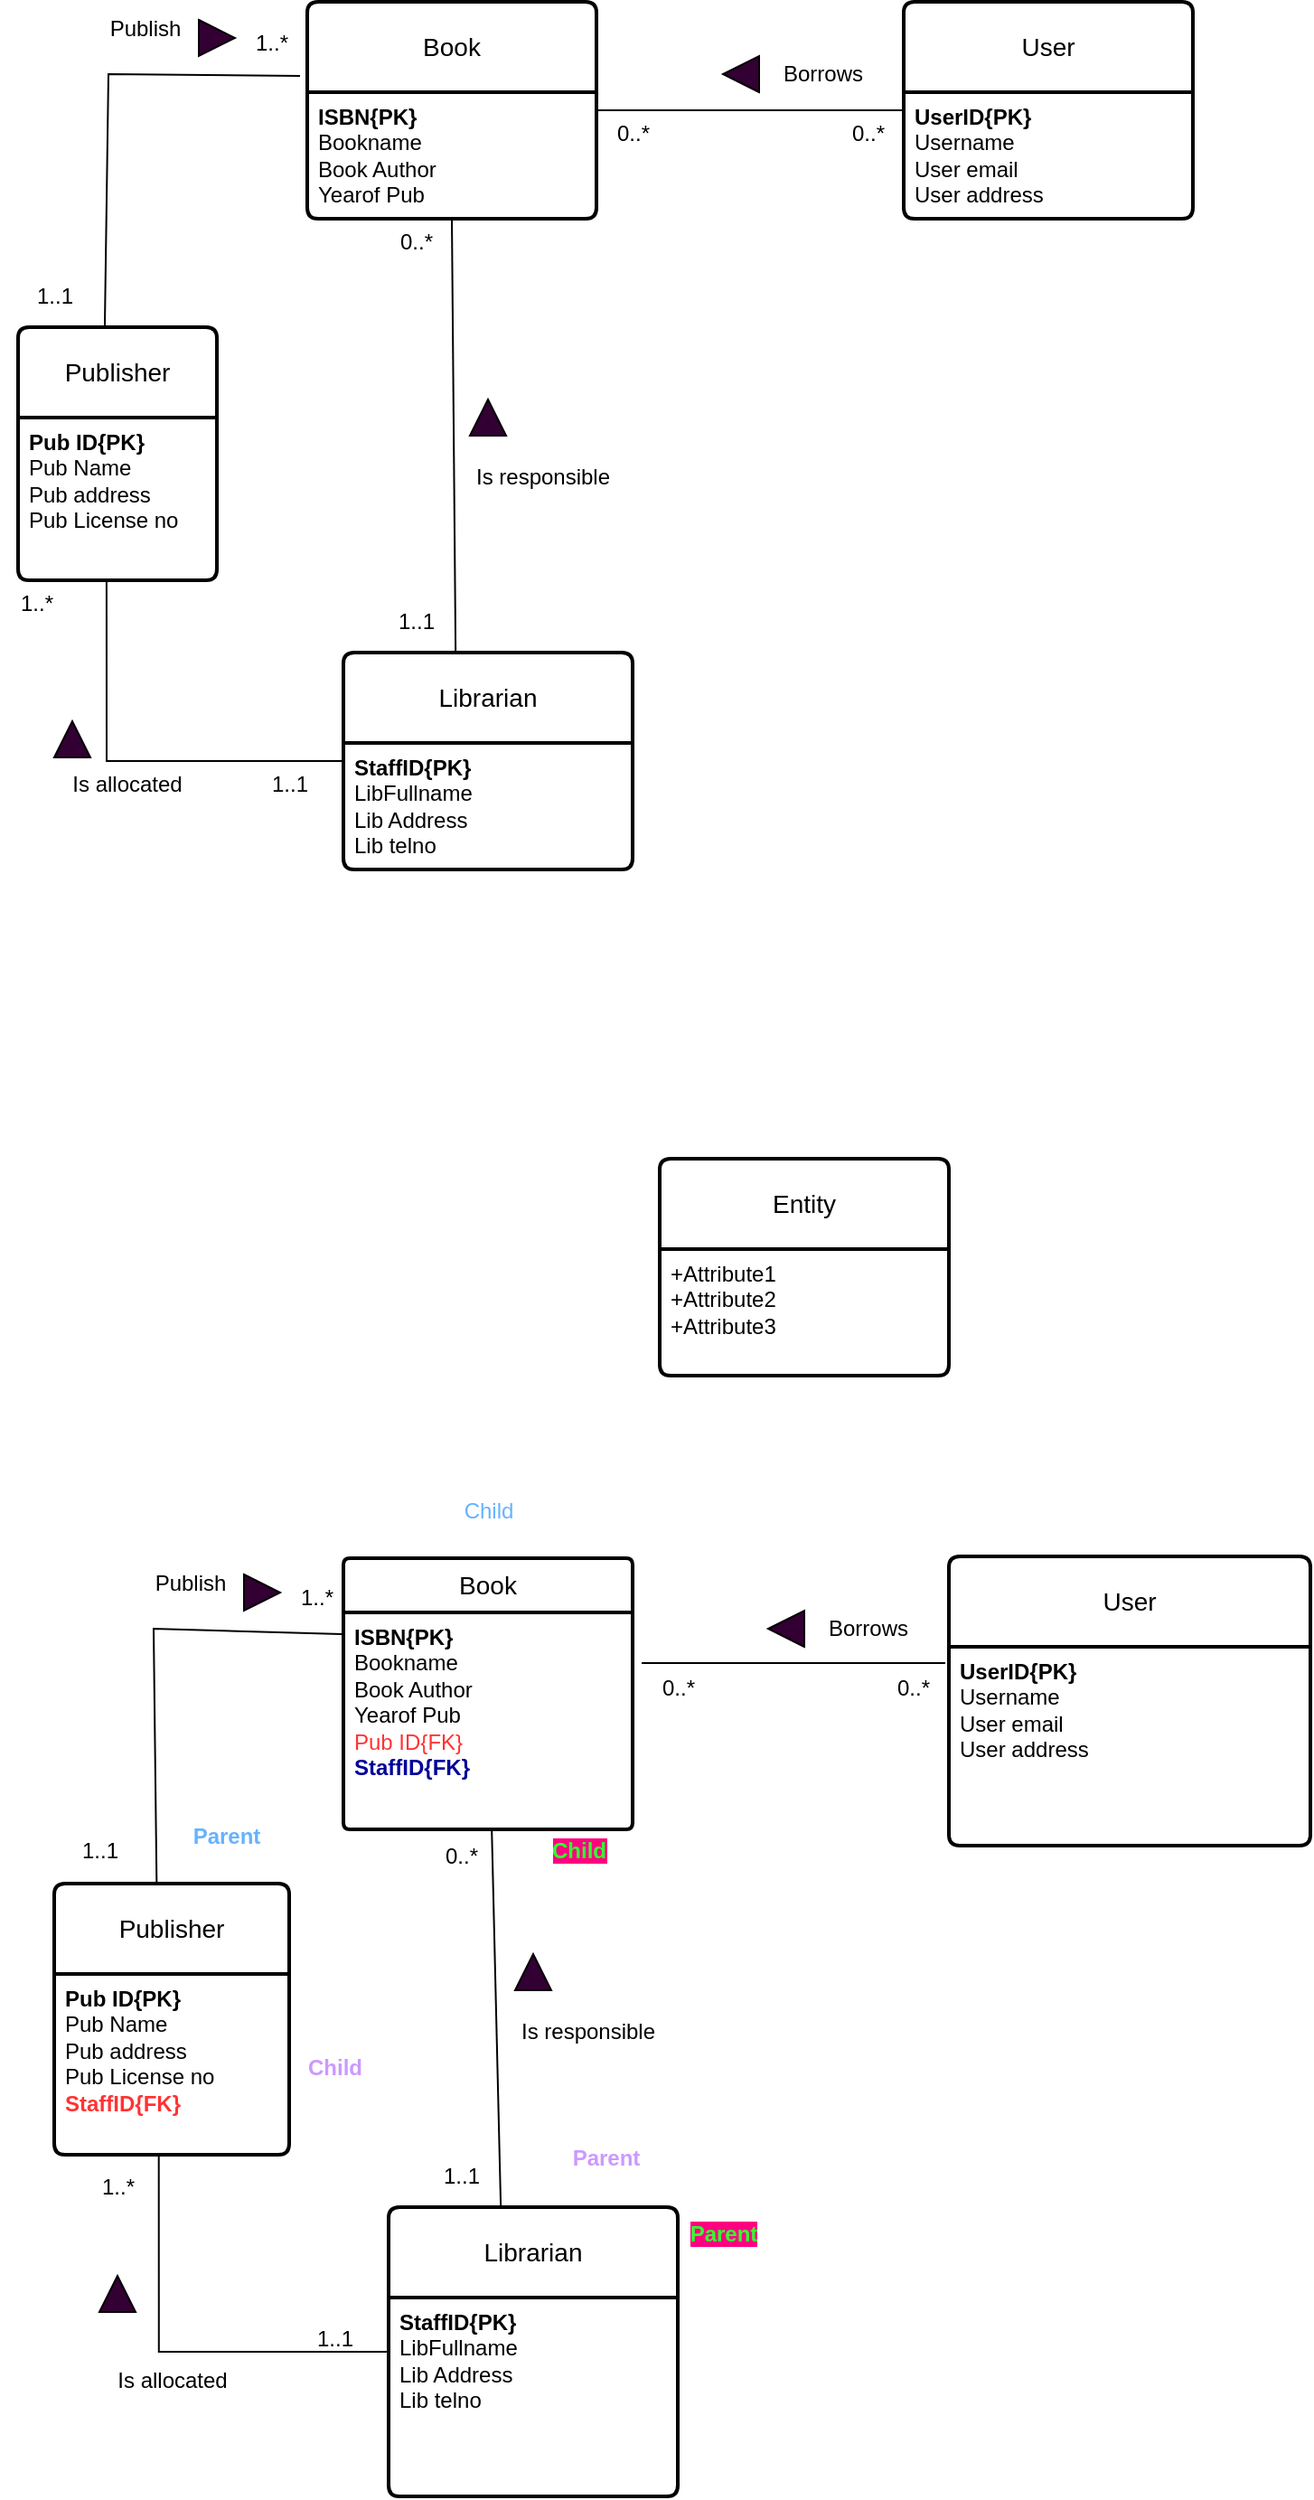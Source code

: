<mxfile version="22.1.0" type="github">
  <diagram name="Page-1" id="6mNYl5aLtAXrVdr73i4R">
    <mxGraphModel dx="1434" dy="790" grid="1" gridSize="10" guides="1" tooltips="1" connect="1" arrows="1" fold="1" page="1" pageScale="1" pageWidth="850" pageHeight="1100" math="0" shadow="0">
      <root>
        <mxCell id="0" />
        <mxCell id="1" parent="0" />
        <mxCell id="qyHEatYL2sMcPmLjVxqT-1" value="Book" style="swimlane;childLayout=stackLayout;horizontal=1;startSize=50;horizontalStack=0;rounded=1;fontSize=14;fontStyle=0;strokeWidth=2;resizeParent=0;resizeLast=1;shadow=0;dashed=0;align=center;arcSize=4;whiteSpace=wrap;html=1;" vertex="1" parent="1">
          <mxGeometry x="230" y="400" width="160" height="120" as="geometry" />
        </mxCell>
        <mxCell id="qyHEatYL2sMcPmLjVxqT-2" value="&lt;b&gt;ISBN{PK}&lt;br&gt;&lt;/b&gt;Bookname&lt;br&gt;Book Author&lt;br&gt;Yearof Pub" style="align=left;strokeColor=none;fillColor=none;spacingLeft=4;fontSize=12;verticalAlign=top;resizable=0;rotatable=0;part=1;html=1;" vertex="1" parent="qyHEatYL2sMcPmLjVxqT-1">
          <mxGeometry y="50" width="160" height="70" as="geometry" />
        </mxCell>
        <mxCell id="qyHEatYL2sMcPmLjVxqT-9" value="" style="swimlane;childLayout=stackLayout;horizontal=1;startSize=50;horizontalStack=0;rounded=1;fontSize=14;fontStyle=0;strokeWidth=2;resizeParent=0;resizeLast=1;shadow=0;dashed=0;align=center;arcSize=4;whiteSpace=wrap;html=1;" vertex="1" parent="qyHEatYL2sMcPmLjVxqT-1">
          <mxGeometry y="120" width="160" as="geometry" />
        </mxCell>
        <mxCell id="qyHEatYL2sMcPmLjVxqT-3" value="User" style="swimlane;childLayout=stackLayout;horizontal=1;startSize=50;horizontalStack=0;rounded=1;fontSize=14;fontStyle=0;strokeWidth=2;resizeParent=0;resizeLast=1;shadow=0;dashed=0;align=center;arcSize=4;whiteSpace=wrap;html=1;" vertex="1" parent="1">
          <mxGeometry x="560" y="400" width="160" height="120" as="geometry" />
        </mxCell>
        <mxCell id="qyHEatYL2sMcPmLjVxqT-4" value="&lt;b&gt;UserID{PK}&lt;br&gt;&lt;/b&gt;Username&lt;br&gt;User email&lt;br&gt;User address" style="align=left;strokeColor=none;fillColor=none;spacingLeft=4;fontSize=12;verticalAlign=top;resizable=0;rotatable=0;part=1;html=1;" vertex="1" parent="qyHEatYL2sMcPmLjVxqT-3">
          <mxGeometry y="50" width="160" height="70" as="geometry" />
        </mxCell>
        <mxCell id="qyHEatYL2sMcPmLjVxqT-5" value="Publisher" style="swimlane;childLayout=stackLayout;horizontal=1;startSize=50;horizontalStack=0;rounded=1;fontSize=14;fontStyle=0;strokeWidth=2;resizeParent=0;resizeLast=1;shadow=0;dashed=0;align=center;arcSize=4;whiteSpace=wrap;html=1;" vertex="1" parent="1">
          <mxGeometry x="70" y="580" width="110" height="140" as="geometry" />
        </mxCell>
        <mxCell id="qyHEatYL2sMcPmLjVxqT-6" value="&lt;b&gt;Pub ID{PK}&lt;br&gt;&lt;/b&gt;Pub Name&lt;br&gt;Pub address&lt;br&gt;Pub License no" style="align=left;strokeColor=none;fillColor=none;spacingLeft=4;fontSize=12;verticalAlign=top;resizable=0;rotatable=0;part=1;html=1;" vertex="1" parent="qyHEatYL2sMcPmLjVxqT-5">
          <mxGeometry y="50" width="110" height="90" as="geometry" />
        </mxCell>
        <mxCell id="qyHEatYL2sMcPmLjVxqT-7" value="Librarian" style="swimlane;childLayout=stackLayout;horizontal=1;startSize=50;horizontalStack=0;rounded=1;fontSize=14;fontStyle=0;strokeWidth=2;resizeParent=0;resizeLast=1;shadow=0;dashed=0;align=center;arcSize=4;whiteSpace=wrap;html=1;" vertex="1" parent="1">
          <mxGeometry x="250" y="760" width="160" height="120" as="geometry" />
        </mxCell>
        <mxCell id="qyHEatYL2sMcPmLjVxqT-8" value="&lt;b&gt;StaffID{PK}&lt;/b&gt;&lt;br&gt;LibFullname&lt;br&gt;Lib Address&lt;br&gt;Lib telno" style="align=left;strokeColor=none;fillColor=none;spacingLeft=4;fontSize=12;verticalAlign=top;resizable=0;rotatable=0;part=1;html=1;" vertex="1" parent="qyHEatYL2sMcPmLjVxqT-7">
          <mxGeometry y="50" width="160" height="70" as="geometry" />
        </mxCell>
        <mxCell id="qyHEatYL2sMcPmLjVxqT-11" value="" style="endArrow=none;html=1;rounded=0;entryX=0;entryY=0.5;entryDx=0;entryDy=0;" edge="1" parent="1" target="qyHEatYL2sMcPmLjVxqT-3">
          <mxGeometry width="50" height="50" relative="1" as="geometry">
            <mxPoint x="390" y="460" as="sourcePoint" />
            <mxPoint x="370" y="410" as="targetPoint" />
          </mxGeometry>
        </mxCell>
        <mxCell id="qyHEatYL2sMcPmLjVxqT-12" value="" style="endArrow=none;html=1;rounded=0;entryX=0.388;entryY=0;entryDx=0;entryDy=0;exitX=0.5;exitY=1;exitDx=0;exitDy=0;entryPerimeter=0;" edge="1" parent="1" source="qyHEatYL2sMcPmLjVxqT-2" target="qyHEatYL2sMcPmLjVxqT-7">
          <mxGeometry width="50" height="50" relative="1" as="geometry">
            <mxPoint x="160" y="560" as="sourcePoint" />
            <mxPoint x="320" y="560" as="targetPoint" />
          </mxGeometry>
        </mxCell>
        <mxCell id="qyHEatYL2sMcPmLjVxqT-14" style="edgeStyle=orthogonalEdgeStyle;rounded=0;orthogonalLoop=1;jettySize=auto;html=1;entryX=0.445;entryY=1;entryDx=0;entryDy=0;entryPerimeter=0;endArrow=none;endFill=0;" edge="1" parent="1" source="qyHEatYL2sMcPmLjVxqT-7" target="qyHEatYL2sMcPmLjVxqT-6">
          <mxGeometry relative="1" as="geometry" />
        </mxCell>
        <mxCell id="qyHEatYL2sMcPmLjVxqT-19" value="" style="endArrow=none;html=1;rounded=0;entryX=-0.025;entryY=0.342;entryDx=0;entryDy=0;entryPerimeter=0;exitX=0.436;exitY=0.007;exitDx=0;exitDy=0;exitPerimeter=0;" edge="1" parent="1" source="qyHEatYL2sMcPmLjVxqT-5" target="qyHEatYL2sMcPmLjVxqT-1">
          <mxGeometry width="50" height="50" relative="1" as="geometry">
            <mxPoint x="120" y="570" as="sourcePoint" />
            <mxPoint x="230" y="435" as="targetPoint" />
            <Array as="points">
              <mxPoint x="120" y="440" />
            </Array>
          </mxGeometry>
        </mxCell>
        <mxCell id="qyHEatYL2sMcPmLjVxqT-20" value="" style="triangle;whiteSpace=wrap;html=1;strokeColor=#000000;fillColor=#330033;rotation=-90;" vertex="1" parent="1">
          <mxGeometry x="320" y="620" width="20" height="20" as="geometry" />
        </mxCell>
        <mxCell id="qyHEatYL2sMcPmLjVxqT-21" value="" style="triangle;whiteSpace=wrap;html=1;strokeColor=#000000;fillColor=#330033;" vertex="1" parent="1">
          <mxGeometry x="170" y="410" width="20" height="20" as="geometry" />
        </mxCell>
        <mxCell id="qyHEatYL2sMcPmLjVxqT-23" value="" style="triangle;whiteSpace=wrap;html=1;strokeColor=#000000;fillColor=#330033;rotation=-90;" vertex="1" parent="1">
          <mxGeometry x="90" y="798" width="20" height="20" as="geometry" />
        </mxCell>
        <mxCell id="qyHEatYL2sMcPmLjVxqT-24" value="" style="triangle;whiteSpace=wrap;html=1;strokeColor=#000000;fillColor=#330033;rotation=-180;" vertex="1" parent="1">
          <mxGeometry x="460" y="430" width="20" height="20" as="geometry" />
        </mxCell>
        <mxCell id="qyHEatYL2sMcPmLjVxqT-25" value="Publish" style="text;html=1;align=center;verticalAlign=middle;resizable=0;points=[];autosize=1;strokeColor=none;fillColor=none;" vertex="1" parent="1">
          <mxGeometry x="110" y="400" width="60" height="30" as="geometry" />
        </mxCell>
        <mxCell id="qyHEatYL2sMcPmLjVxqT-26" value="Borrows" style="text;html=1;align=center;verticalAlign=middle;resizable=0;points=[];autosize=1;strokeColor=none;fillColor=none;" vertex="1" parent="1">
          <mxGeometry x="480" y="425" width="70" height="30" as="geometry" />
        </mxCell>
        <mxCell id="qyHEatYL2sMcPmLjVxqT-27" value="Is responsible" style="text;html=1;align=center;verticalAlign=middle;resizable=0;points=[];autosize=1;strokeColor=none;fillColor=none;" vertex="1" parent="1">
          <mxGeometry x="310" y="648" width="100" height="30" as="geometry" />
        </mxCell>
        <mxCell id="qyHEatYL2sMcPmLjVxqT-28" value="Is allocated" style="text;html=1;align=center;verticalAlign=middle;resizable=0;points=[];autosize=1;strokeColor=none;fillColor=none;" vertex="1" parent="1">
          <mxGeometry x="90" y="818" width="80" height="30" as="geometry" />
        </mxCell>
        <mxCell id="qyHEatYL2sMcPmLjVxqT-30" value="1..*" style="text;html=1;align=center;verticalAlign=middle;resizable=0;points=[];autosize=1;strokeColor=none;fillColor=none;" vertex="1" parent="1">
          <mxGeometry x="190" y="408" width="40" height="30" as="geometry" />
        </mxCell>
        <mxCell id="qyHEatYL2sMcPmLjVxqT-31" value="1..1" style="text;html=1;align=center;verticalAlign=middle;resizable=0;points=[];autosize=1;strokeColor=none;fillColor=none;" vertex="1" parent="1">
          <mxGeometry x="70" y="548" width="40" height="30" as="geometry" />
        </mxCell>
        <mxCell id="qyHEatYL2sMcPmLjVxqT-32" value="1..*" style="text;html=1;align=center;verticalAlign=middle;resizable=0;points=[];autosize=1;strokeColor=none;fillColor=none;" vertex="1" parent="1">
          <mxGeometry x="60" y="718" width="40" height="30" as="geometry" />
        </mxCell>
        <mxCell id="qyHEatYL2sMcPmLjVxqT-33" value="1..1" style="text;html=1;align=center;verticalAlign=middle;resizable=0;points=[];autosize=1;strokeColor=none;fillColor=none;" vertex="1" parent="1">
          <mxGeometry x="200" y="818" width="40" height="30" as="geometry" />
        </mxCell>
        <mxCell id="qyHEatYL2sMcPmLjVxqT-34" value="1..1" style="text;html=1;align=center;verticalAlign=middle;resizable=0;points=[];autosize=1;strokeColor=none;fillColor=none;" vertex="1" parent="1">
          <mxGeometry x="270" y="728" width="40" height="30" as="geometry" />
        </mxCell>
        <mxCell id="qyHEatYL2sMcPmLjVxqT-35" value="0..*" style="text;html=1;align=center;verticalAlign=middle;resizable=0;points=[];autosize=1;strokeColor=none;fillColor=none;" vertex="1" parent="1">
          <mxGeometry x="270" y="518" width="40" height="30" as="geometry" />
        </mxCell>
        <mxCell id="qyHEatYL2sMcPmLjVxqT-36" value="0..*" style="text;html=1;align=center;verticalAlign=middle;resizable=0;points=[];autosize=1;strokeColor=none;fillColor=none;" vertex="1" parent="1">
          <mxGeometry x="390" y="458" width="40" height="30" as="geometry" />
        </mxCell>
        <mxCell id="qyHEatYL2sMcPmLjVxqT-37" value="0..*" style="text;html=1;align=center;verticalAlign=middle;resizable=0;points=[];autosize=1;strokeColor=none;fillColor=none;" vertex="1" parent="1">
          <mxGeometry x="520" y="458" width="40" height="30" as="geometry" />
        </mxCell>
        <mxCell id="qyHEatYL2sMcPmLjVxqT-81" value="Book" style="swimlane;childLayout=stackLayout;horizontal=1;startSize=30;horizontalStack=0;rounded=1;fontSize=14;fontStyle=0;strokeWidth=2;resizeParent=0;resizeLast=1;shadow=0;dashed=0;align=center;arcSize=4;whiteSpace=wrap;html=1;" vertex="1" parent="1">
          <mxGeometry x="250" y="1261" width="160" height="150" as="geometry" />
        </mxCell>
        <mxCell id="qyHEatYL2sMcPmLjVxqT-82" value="&lt;b&gt;ISBN{PK}&lt;br&gt;&lt;/b&gt;Bookname&lt;br&gt;Book Author&lt;br&gt;Yearof Pub&lt;br&gt;&lt;font color=&quot;#ff3333&quot;&gt;Pub ID{FK}&lt;br&gt;&lt;/font&gt;&lt;font color=&quot;#000099&quot;&gt;&lt;b&gt;StaffID{FK}&lt;/b&gt;&lt;/font&gt;&lt;font color=&quot;#ff3333&quot;&gt;&lt;br&gt;&lt;/font&gt;" style="align=left;strokeColor=none;fillColor=none;spacingLeft=4;fontSize=12;verticalAlign=top;resizable=0;rotatable=0;part=1;html=1;" vertex="1" parent="qyHEatYL2sMcPmLjVxqT-81">
          <mxGeometry y="30" width="160" height="120" as="geometry" />
        </mxCell>
        <mxCell id="qyHEatYL2sMcPmLjVxqT-84" value="User" style="swimlane;childLayout=stackLayout;horizontal=1;startSize=50;horizontalStack=0;rounded=1;fontSize=14;fontStyle=0;strokeWidth=2;resizeParent=0;resizeLast=1;shadow=0;dashed=0;align=center;arcSize=4;whiteSpace=wrap;html=1;" vertex="1" parent="1">
          <mxGeometry x="585" y="1260" width="200" height="160" as="geometry" />
        </mxCell>
        <mxCell id="qyHEatYL2sMcPmLjVxqT-85" value="&lt;b&gt;UserID{PK}&lt;br&gt;&lt;/b&gt;Username&lt;br&gt;User email&lt;br&gt;User address" style="align=left;strokeColor=none;fillColor=none;spacingLeft=4;fontSize=12;verticalAlign=top;resizable=0;rotatable=0;part=1;html=1;" vertex="1" parent="qyHEatYL2sMcPmLjVxqT-84">
          <mxGeometry y="50" width="200" height="110" as="geometry" />
        </mxCell>
        <mxCell id="qyHEatYL2sMcPmLjVxqT-86" value="Publisher" style="swimlane;childLayout=stackLayout;horizontal=1;startSize=50;horizontalStack=0;rounded=1;fontSize=14;fontStyle=0;strokeWidth=2;resizeParent=0;resizeLast=1;shadow=0;dashed=0;align=center;arcSize=4;whiteSpace=wrap;html=1;" vertex="1" parent="1">
          <mxGeometry x="90" y="1441" width="130" height="150" as="geometry" />
        </mxCell>
        <mxCell id="qyHEatYL2sMcPmLjVxqT-87" value="&lt;b&gt;Pub ID{PK}&lt;br&gt;&lt;/b&gt;Pub Name&lt;br&gt;Pub address&lt;br&gt;Pub License no&lt;br&gt;&lt;b&gt;&lt;font color=&quot;#ff3333&quot;&gt;StaffID{FK}&lt;/font&gt;&lt;/b&gt;" style="align=left;strokeColor=none;fillColor=none;spacingLeft=4;fontSize=12;verticalAlign=top;resizable=0;rotatable=0;part=1;html=1;" vertex="1" parent="qyHEatYL2sMcPmLjVxqT-86">
          <mxGeometry y="50" width="130" height="100" as="geometry" />
        </mxCell>
        <mxCell id="qyHEatYL2sMcPmLjVxqT-88" value="Librarian" style="swimlane;childLayout=stackLayout;horizontal=1;startSize=50;horizontalStack=0;rounded=1;fontSize=14;fontStyle=0;strokeWidth=2;resizeParent=0;resizeLast=1;shadow=0;dashed=0;align=center;arcSize=4;whiteSpace=wrap;html=1;" vertex="1" parent="1">
          <mxGeometry x="275" y="1620" width="160" height="160" as="geometry" />
        </mxCell>
        <mxCell id="qyHEatYL2sMcPmLjVxqT-89" value="&lt;b&gt;StaffID{PK}&lt;/b&gt;&lt;br&gt;LibFullname&lt;br&gt;Lib Address&lt;br&gt;Lib telno&lt;br&gt;" style="align=left;strokeColor=none;fillColor=none;spacingLeft=4;fontSize=12;verticalAlign=top;resizable=0;rotatable=0;part=1;html=1;" vertex="1" parent="qyHEatYL2sMcPmLjVxqT-88">
          <mxGeometry y="50" width="160" height="110" as="geometry" />
        </mxCell>
        <mxCell id="qyHEatYL2sMcPmLjVxqT-90" value="" style="endArrow=none;html=1;rounded=0;entryX=0.95;entryY=0.033;entryDx=0;entryDy=0;entryPerimeter=0;" edge="1" parent="1" target="qyHEatYL2sMcPmLjVxqT-109">
          <mxGeometry width="50" height="50" relative="1" as="geometry">
            <mxPoint x="415" y="1319" as="sourcePoint" />
            <mxPoint x="585" y="1339" as="targetPoint" />
          </mxGeometry>
        </mxCell>
        <mxCell id="qyHEatYL2sMcPmLjVxqT-91" value="" style="endArrow=none;html=1;rounded=0;entryX=0.388;entryY=0;entryDx=0;entryDy=0;entryPerimeter=0;exitX=0.513;exitY=1;exitDx=0;exitDy=0;exitPerimeter=0;" edge="1" parent="1" source="qyHEatYL2sMcPmLjVxqT-82" target="qyHEatYL2sMcPmLjVxqT-88">
          <mxGeometry width="50" height="50" relative="1" as="geometry">
            <mxPoint x="335" y="1420" as="sourcePoint" />
            <mxPoint x="345" y="1420" as="targetPoint" />
          </mxGeometry>
        </mxCell>
        <mxCell id="qyHEatYL2sMcPmLjVxqT-92" style="edgeStyle=orthogonalEdgeStyle;rounded=0;orthogonalLoop=1;jettySize=auto;html=1;entryX=0.445;entryY=1;entryDx=0;entryDy=0;entryPerimeter=0;endArrow=none;endFill=0;" edge="1" parent="1" source="qyHEatYL2sMcPmLjVxqT-88" target="qyHEatYL2sMcPmLjVxqT-87">
          <mxGeometry relative="1" as="geometry" />
        </mxCell>
        <mxCell id="qyHEatYL2sMcPmLjVxqT-93" value="" style="endArrow=none;html=1;rounded=0;entryX=0.85;entryY=1.167;entryDx=0;entryDy=0;entryPerimeter=0;exitX=0.436;exitY=0.007;exitDx=0;exitDy=0;exitPerimeter=0;" edge="1" parent="1" source="qyHEatYL2sMcPmLjVxqT-86" target="qyHEatYL2sMcPmLjVxqT-102">
          <mxGeometry width="50" height="50" relative="1" as="geometry">
            <mxPoint x="145" y="1430" as="sourcePoint" />
            <mxPoint x="255" y="1295" as="targetPoint" />
            <Array as="points">
              <mxPoint x="145" y="1300" />
            </Array>
          </mxGeometry>
        </mxCell>
        <mxCell id="qyHEatYL2sMcPmLjVxqT-94" value="" style="triangle;whiteSpace=wrap;html=1;strokeColor=#000000;fillColor=#330033;rotation=-90;" vertex="1" parent="1">
          <mxGeometry x="345" y="1480" width="20" height="20" as="geometry" />
        </mxCell>
        <mxCell id="qyHEatYL2sMcPmLjVxqT-95" value="" style="triangle;whiteSpace=wrap;html=1;strokeColor=#000000;fillColor=#330033;" vertex="1" parent="1">
          <mxGeometry x="195" y="1270" width="20" height="20" as="geometry" />
        </mxCell>
        <mxCell id="qyHEatYL2sMcPmLjVxqT-96" value="" style="triangle;whiteSpace=wrap;html=1;strokeColor=#000000;fillColor=#330033;rotation=-90;" vertex="1" parent="1">
          <mxGeometry x="115" y="1658" width="20" height="20" as="geometry" />
        </mxCell>
        <mxCell id="qyHEatYL2sMcPmLjVxqT-97" value="" style="triangle;whiteSpace=wrap;html=1;strokeColor=#000000;fillColor=#330033;rotation=-180;" vertex="1" parent="1">
          <mxGeometry x="485" y="1290" width="20" height="20" as="geometry" />
        </mxCell>
        <mxCell id="qyHEatYL2sMcPmLjVxqT-98" value="Publish" style="text;html=1;align=center;verticalAlign=middle;resizable=0;points=[];autosize=1;strokeColor=none;fillColor=none;" vertex="1" parent="1">
          <mxGeometry x="135" y="1260" width="60" height="30" as="geometry" />
        </mxCell>
        <mxCell id="qyHEatYL2sMcPmLjVxqT-99" value="Borrows" style="text;html=1;align=center;verticalAlign=middle;resizable=0;points=[];autosize=1;strokeColor=none;fillColor=none;" vertex="1" parent="1">
          <mxGeometry x="505" y="1285" width="70" height="30" as="geometry" />
        </mxCell>
        <mxCell id="qyHEatYL2sMcPmLjVxqT-100" value="Is responsible" style="text;html=1;align=center;verticalAlign=middle;resizable=0;points=[];autosize=1;strokeColor=none;fillColor=none;" vertex="1" parent="1">
          <mxGeometry x="335" y="1508" width="100" height="30" as="geometry" />
        </mxCell>
        <mxCell id="qyHEatYL2sMcPmLjVxqT-101" value="Is allocated" style="text;html=1;align=center;verticalAlign=middle;resizable=0;points=[];autosize=1;strokeColor=none;fillColor=none;" vertex="1" parent="1">
          <mxGeometry x="115" y="1701" width="80" height="30" as="geometry" />
        </mxCell>
        <mxCell id="qyHEatYL2sMcPmLjVxqT-102" value="1..*" style="text;html=1;align=center;verticalAlign=middle;resizable=0;points=[];autosize=1;strokeColor=none;fillColor=none;" vertex="1" parent="1">
          <mxGeometry x="215" y="1268" width="40" height="30" as="geometry" />
        </mxCell>
        <mxCell id="qyHEatYL2sMcPmLjVxqT-103" value="1..1" style="text;html=1;align=center;verticalAlign=middle;resizable=0;points=[];autosize=1;strokeColor=none;fillColor=none;" vertex="1" parent="1">
          <mxGeometry x="95" y="1408" width="40" height="30" as="geometry" />
        </mxCell>
        <mxCell id="qyHEatYL2sMcPmLjVxqT-104" value="1..*" style="text;html=1;align=center;verticalAlign=middle;resizable=0;points=[];autosize=1;strokeColor=none;fillColor=none;" vertex="1" parent="1">
          <mxGeometry x="105" y="1594" width="40" height="30" as="geometry" />
        </mxCell>
        <mxCell id="qyHEatYL2sMcPmLjVxqT-105" value="1..1" style="text;html=1;align=center;verticalAlign=middle;resizable=0;points=[];autosize=1;strokeColor=none;fillColor=none;" vertex="1" parent="1">
          <mxGeometry x="225" y="1678" width="40" height="30" as="geometry" />
        </mxCell>
        <mxCell id="qyHEatYL2sMcPmLjVxqT-106" value="1..1" style="text;html=1;align=center;verticalAlign=middle;resizable=0;points=[];autosize=1;strokeColor=none;fillColor=none;" vertex="1" parent="1">
          <mxGeometry x="295" y="1588" width="40" height="30" as="geometry" />
        </mxCell>
        <mxCell id="qyHEatYL2sMcPmLjVxqT-107" value="0..*" style="text;html=1;align=center;verticalAlign=middle;resizable=0;points=[];autosize=1;strokeColor=none;fillColor=none;" vertex="1" parent="1">
          <mxGeometry x="295" y="1411" width="40" height="30" as="geometry" />
        </mxCell>
        <mxCell id="qyHEatYL2sMcPmLjVxqT-108" value="0..*" style="text;html=1;align=center;verticalAlign=middle;resizable=0;points=[];autosize=1;strokeColor=none;fillColor=none;" vertex="1" parent="1">
          <mxGeometry x="415" y="1318" width="40" height="30" as="geometry" />
        </mxCell>
        <mxCell id="qyHEatYL2sMcPmLjVxqT-109" value="0..*" style="text;html=1;align=center;verticalAlign=middle;resizable=0;points=[];autosize=1;strokeColor=none;fillColor=none;" vertex="1" parent="1">
          <mxGeometry x="545" y="1318" width="40" height="30" as="geometry" />
        </mxCell>
        <mxCell id="qyHEatYL2sMcPmLjVxqT-117" value="&lt;b&gt;&lt;font color=&quot;#66b2ff&quot;&gt;Parent&lt;/font&gt;&lt;/b&gt;" style="text;html=1;align=center;verticalAlign=middle;resizable=0;points=[];autosize=1;strokeColor=none;fillColor=none;" vertex="1" parent="1">
          <mxGeometry x="155" y="1400" width="60" height="30" as="geometry" />
        </mxCell>
        <mxCell id="qyHEatYL2sMcPmLjVxqT-118" value="&lt;font color=&quot;#66b2ff&quot;&gt;Child&lt;/font&gt;" style="text;html=1;align=center;verticalAlign=middle;resizable=0;points=[];autosize=1;strokeColor=none;fillColor=none;" vertex="1" parent="1">
          <mxGeometry x="305" y="1220" width="50" height="30" as="geometry" />
        </mxCell>
        <mxCell id="qyHEatYL2sMcPmLjVxqT-119" value="&lt;b&gt;&lt;font color=&quot;#cc99ff&quot;&gt;Parent&lt;/font&gt;&lt;/b&gt;" style="text;html=1;align=center;verticalAlign=middle;resizable=0;points=[];autosize=1;strokeColor=none;fillColor=none;" vertex="1" parent="1">
          <mxGeometry x="365" y="1578" width="60" height="30" as="geometry" />
        </mxCell>
        <mxCell id="qyHEatYL2sMcPmLjVxqT-120" value="&lt;b style=&quot;border-color: var(--border-color);&quot;&gt;&lt;font style=&quot;border-color: var(--border-color);&quot; color=&quot;#cc99ff&quot;&gt;Child&lt;/font&gt;&lt;/b&gt;" style="text;html=1;align=center;verticalAlign=middle;resizable=0;points=[];autosize=1;strokeColor=none;fillColor=none;" vertex="1" parent="1">
          <mxGeometry x="220" y="1528" width="50" height="30" as="geometry" />
        </mxCell>
        <mxCell id="qyHEatYL2sMcPmLjVxqT-121" value="Entity" style="swimlane;childLayout=stackLayout;horizontal=1;startSize=50;horizontalStack=0;rounded=1;fontSize=14;fontStyle=0;strokeWidth=2;resizeParent=0;resizeLast=1;shadow=0;dashed=0;align=center;arcSize=4;whiteSpace=wrap;html=1;" vertex="1" parent="1">
          <mxGeometry x="425" y="1040" width="160" height="120" as="geometry" />
        </mxCell>
        <mxCell id="qyHEatYL2sMcPmLjVxqT-122" value="+Attribute1&#xa;+Attribute2&#xa;+Attribute3" style="align=left;strokeColor=none;fillColor=none;spacingLeft=4;fontSize=12;verticalAlign=top;resizable=0;rotatable=0;part=1;html=1;" vertex="1" parent="qyHEatYL2sMcPmLjVxqT-121">
          <mxGeometry y="50" width="160" height="70" as="geometry" />
        </mxCell>
        <mxCell id="qyHEatYL2sMcPmLjVxqT-123" value="&lt;b style=&quot;border-color: var(--border-color); color: rgb(51, 255, 51); background-color: rgb(255, 0, 128);&quot;&gt;Child&lt;/b&gt;" style="text;html=1;align=center;verticalAlign=middle;resizable=0;points=[];autosize=1;strokeColor=none;fillColor=none;" vertex="1" parent="1">
          <mxGeometry x="355" y="1408" width="50" height="30" as="geometry" />
        </mxCell>
        <mxCell id="qyHEatYL2sMcPmLjVxqT-124" value="&lt;b style=&quot;border-color: var(--border-color); color: rgb(51, 255, 51); background-color: rgb(255, 0, 128);&quot;&gt;Parent&lt;/b&gt;" style="text;html=1;align=center;verticalAlign=middle;resizable=0;points=[];autosize=1;strokeColor=none;fillColor=none;" vertex="1" parent="1">
          <mxGeometry x="430" y="1620" width="60" height="30" as="geometry" />
        </mxCell>
      </root>
    </mxGraphModel>
  </diagram>
</mxfile>
